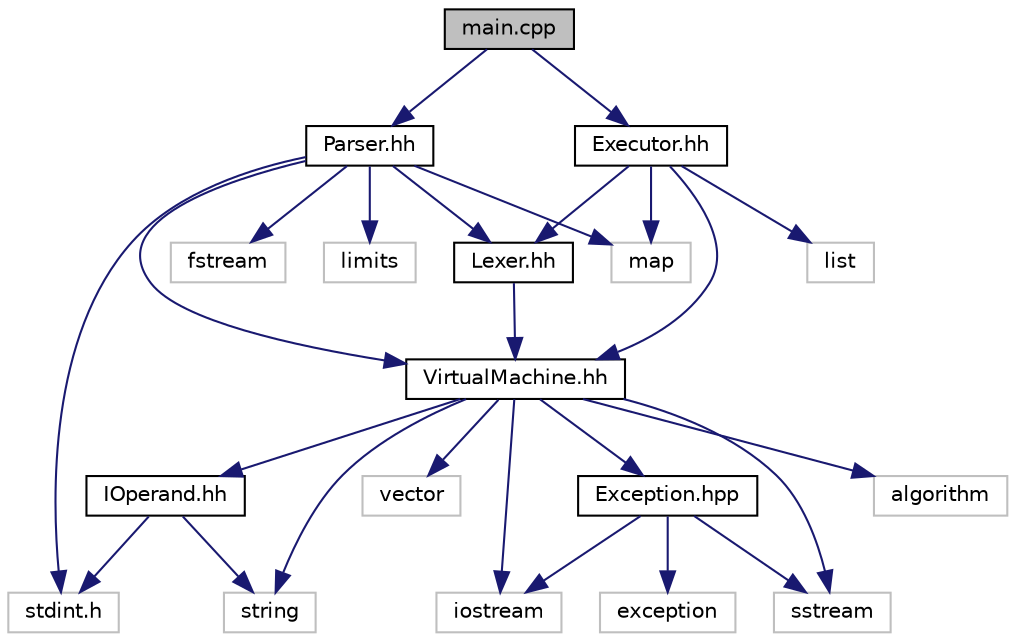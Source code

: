 digraph "main.cpp"
{
  edge [fontname="Helvetica",fontsize="10",labelfontname="Helvetica",labelfontsize="10"];
  node [fontname="Helvetica",fontsize="10",shape=record];
  Node1 [label="main.cpp",height=0.2,width=0.4,color="black", fillcolor="grey75", style="filled" fontcolor="black"];
  Node1 -> Node2 [color="midnightblue",fontsize="10",style="solid",fontname="Helvetica"];
  Node2 [label="Parser.hh",height=0.2,width=0.4,color="black", fillcolor="white", style="filled",URL="$_parser_8hh.html"];
  Node2 -> Node3 [color="midnightblue",fontsize="10",style="solid",fontname="Helvetica"];
  Node3 [label="stdint.h",height=0.2,width=0.4,color="grey75", fillcolor="white", style="filled"];
  Node2 -> Node4 [color="midnightblue",fontsize="10",style="solid",fontname="Helvetica"];
  Node4 [label="fstream",height=0.2,width=0.4,color="grey75", fillcolor="white", style="filled"];
  Node2 -> Node5 [color="midnightblue",fontsize="10",style="solid",fontname="Helvetica"];
  Node5 [label="Lexer.hh",height=0.2,width=0.4,color="black", fillcolor="white", style="filled",URL="$_lexer_8hh.html"];
  Node5 -> Node6 [color="midnightblue",fontsize="10",style="solid",fontname="Helvetica"];
  Node6 [label="VirtualMachine.hh",height=0.2,width=0.4,color="black", fillcolor="white", style="filled",URL="$_virtual_machine_8hh.html"];
  Node6 -> Node7 [color="midnightblue",fontsize="10",style="solid",fontname="Helvetica"];
  Node7 [label="string",height=0.2,width=0.4,color="grey75", fillcolor="white", style="filled"];
  Node6 -> Node8 [color="midnightblue",fontsize="10",style="solid",fontname="Helvetica"];
  Node8 [label="vector",height=0.2,width=0.4,color="grey75", fillcolor="white", style="filled"];
  Node6 -> Node9 [color="midnightblue",fontsize="10",style="solid",fontname="Helvetica"];
  Node9 [label="iostream",height=0.2,width=0.4,color="grey75", fillcolor="white", style="filled"];
  Node6 -> Node10 [color="midnightblue",fontsize="10",style="solid",fontname="Helvetica"];
  Node10 [label="sstream",height=0.2,width=0.4,color="grey75", fillcolor="white", style="filled"];
  Node6 -> Node11 [color="midnightblue",fontsize="10",style="solid",fontname="Helvetica"];
  Node11 [label="algorithm",height=0.2,width=0.4,color="grey75", fillcolor="white", style="filled"];
  Node6 -> Node12 [color="midnightblue",fontsize="10",style="solid",fontname="Helvetica"];
  Node12 [label="Exception.hpp",height=0.2,width=0.4,color="black", fillcolor="white", style="filled",URL="$_exception_8hpp.html"];
  Node12 -> Node9 [color="midnightblue",fontsize="10",style="solid",fontname="Helvetica"];
  Node12 -> Node10 [color="midnightblue",fontsize="10",style="solid",fontname="Helvetica"];
  Node12 -> Node13 [color="midnightblue",fontsize="10",style="solid",fontname="Helvetica"];
  Node13 [label="exception",height=0.2,width=0.4,color="grey75", fillcolor="white", style="filled"];
  Node6 -> Node14 [color="midnightblue",fontsize="10",style="solid",fontname="Helvetica"];
  Node14 [label="IOperand.hh",height=0.2,width=0.4,color="black", fillcolor="white", style="filled",URL="$_i_operand_8hh.html"];
  Node14 -> Node7 [color="midnightblue",fontsize="10",style="solid",fontname="Helvetica"];
  Node14 -> Node3 [color="midnightblue",fontsize="10",style="solid",fontname="Helvetica"];
  Node2 -> Node6 [color="midnightblue",fontsize="10",style="solid",fontname="Helvetica"];
  Node2 -> Node15 [color="midnightblue",fontsize="10",style="solid",fontname="Helvetica"];
  Node15 [label="limits",height=0.2,width=0.4,color="grey75", fillcolor="white", style="filled"];
  Node2 -> Node16 [color="midnightblue",fontsize="10",style="solid",fontname="Helvetica"];
  Node16 [label="map",height=0.2,width=0.4,color="grey75", fillcolor="white", style="filled"];
  Node1 -> Node17 [color="midnightblue",fontsize="10",style="solid",fontname="Helvetica"];
  Node17 [label="Executor.hh",height=0.2,width=0.4,color="black", fillcolor="white", style="filled",URL="$_executor_8hh.html"];
  Node17 -> Node16 [color="midnightblue",fontsize="10",style="solid",fontname="Helvetica"];
  Node17 -> Node18 [color="midnightblue",fontsize="10",style="solid",fontname="Helvetica"];
  Node18 [label="list",height=0.2,width=0.4,color="grey75", fillcolor="white", style="filled"];
  Node17 -> Node6 [color="midnightblue",fontsize="10",style="solid",fontname="Helvetica"];
  Node17 -> Node5 [color="midnightblue",fontsize="10",style="solid",fontname="Helvetica"];
}
